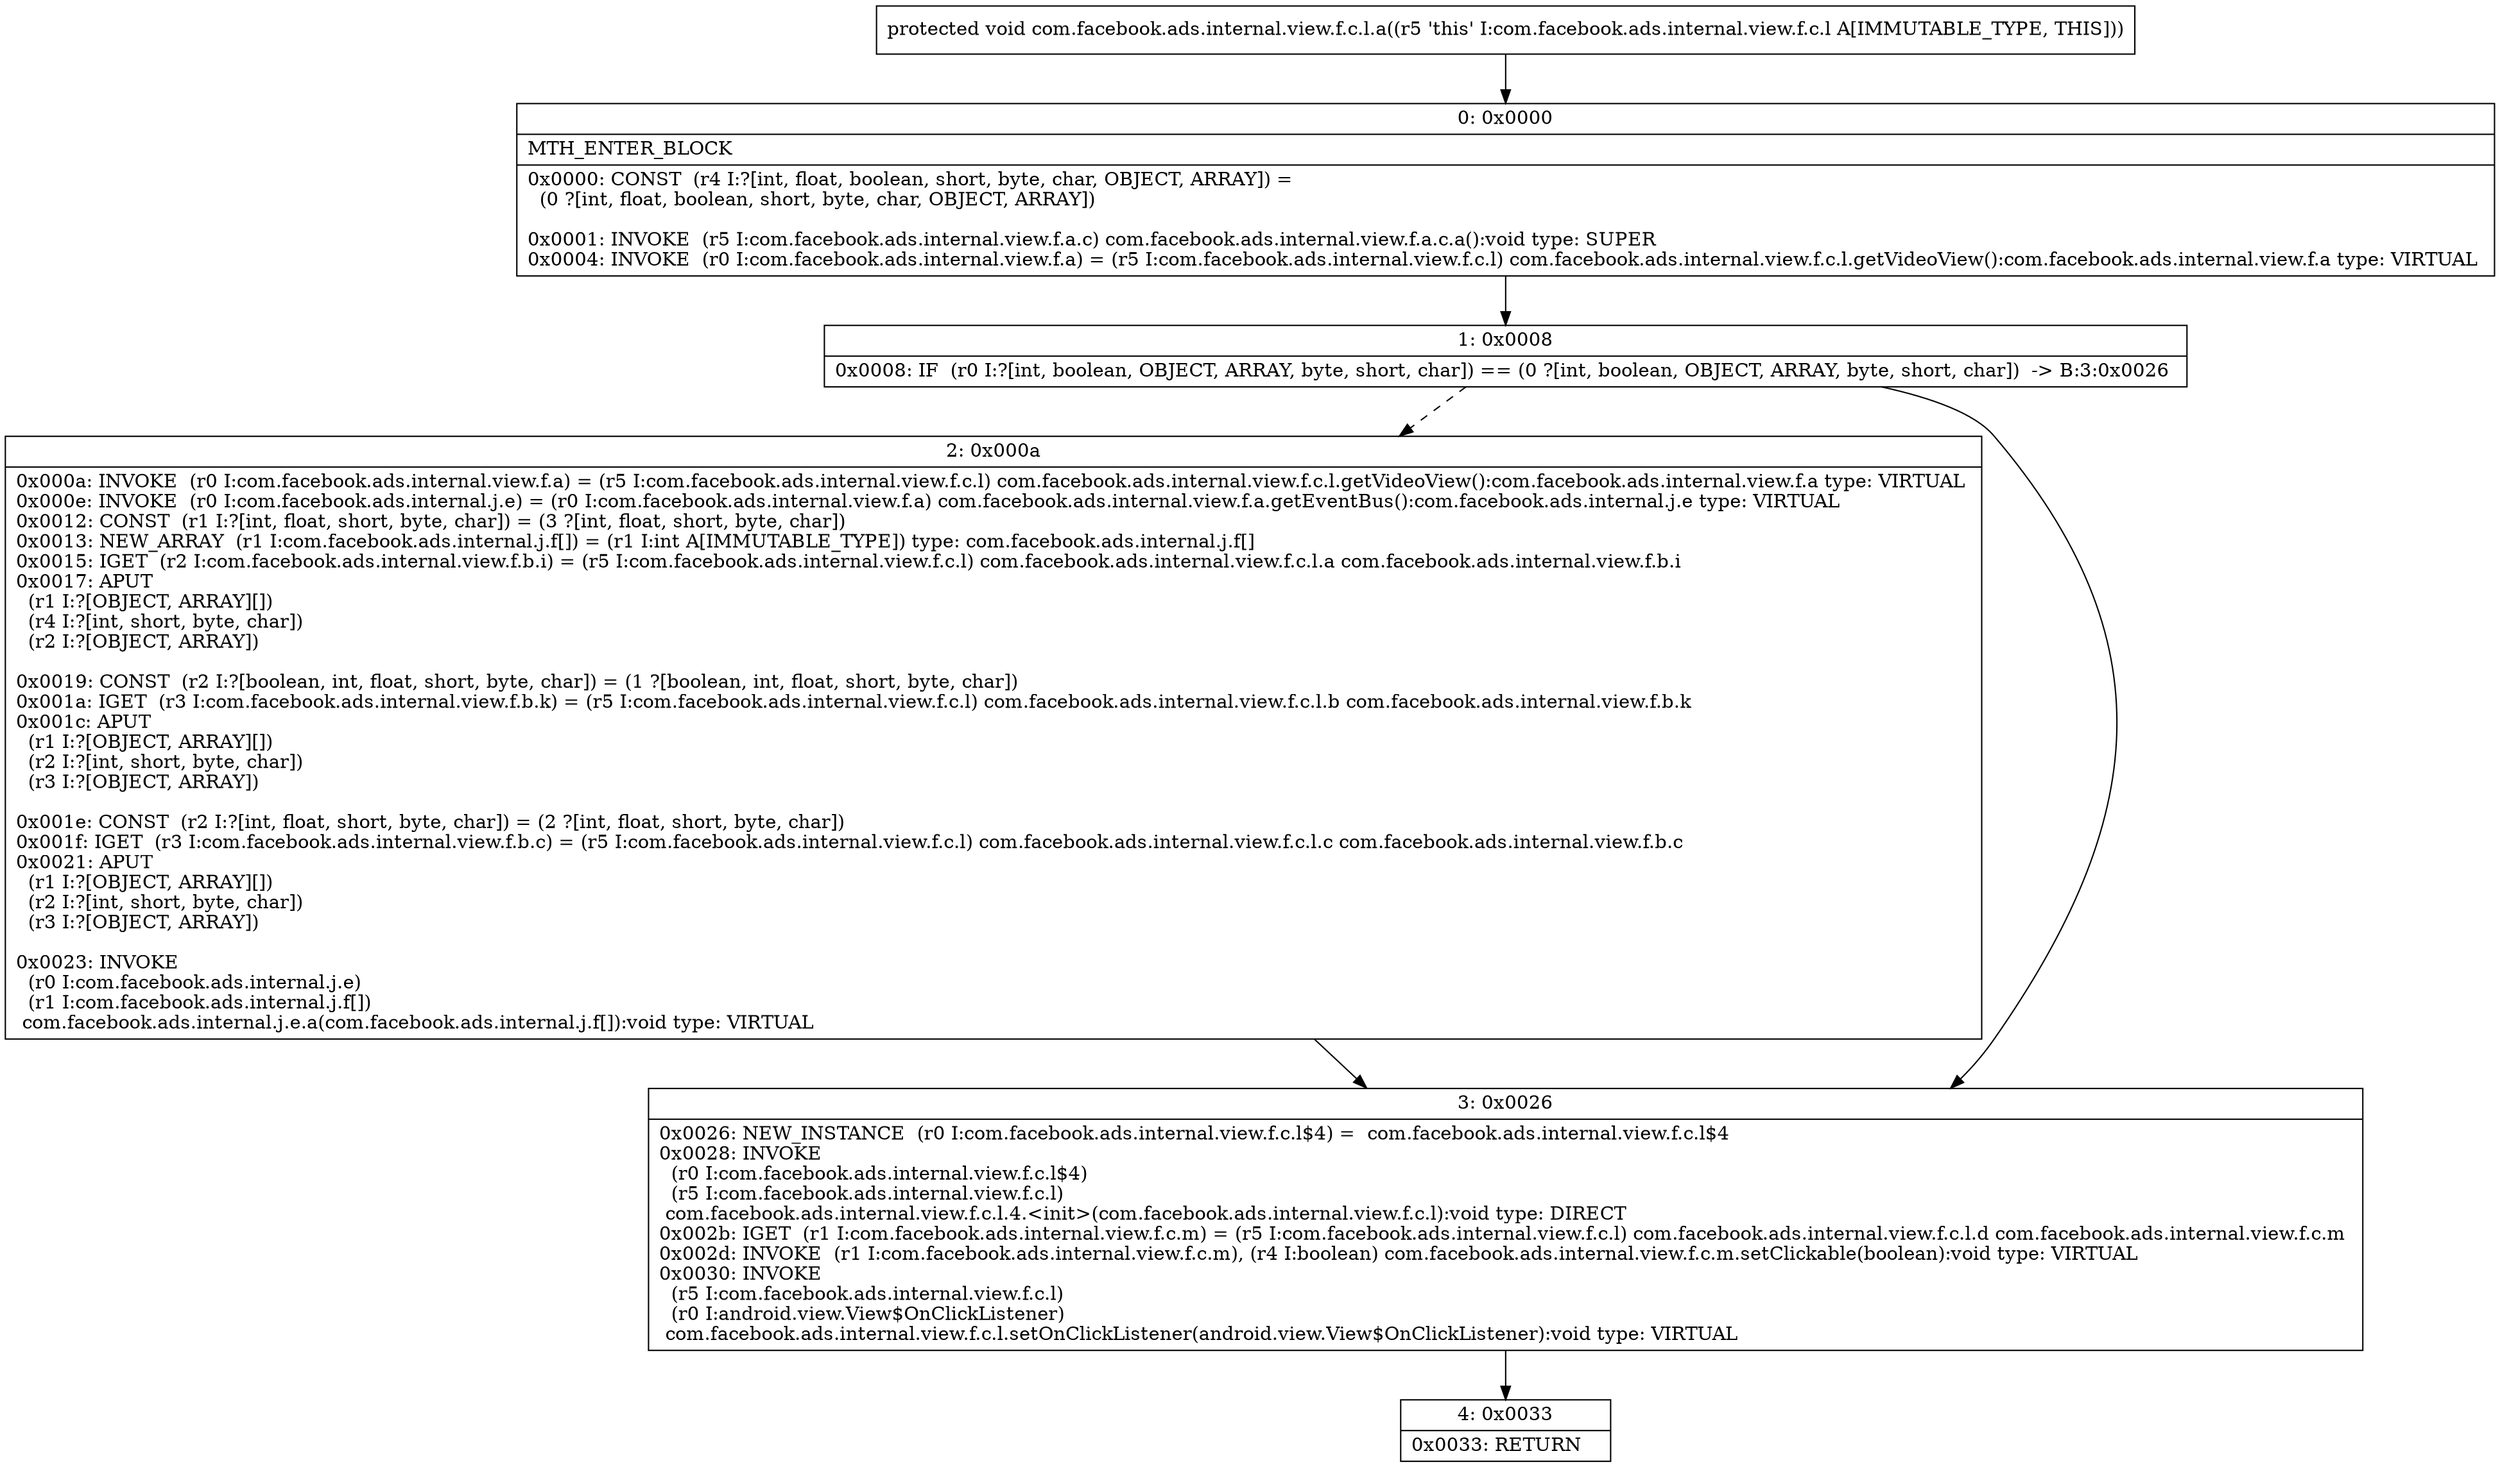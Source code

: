 digraph "CFG forcom.facebook.ads.internal.view.f.c.l.a()V" {
Node_0 [shape=record,label="{0\:\ 0x0000|MTH_ENTER_BLOCK\l|0x0000: CONST  (r4 I:?[int, float, boolean, short, byte, char, OBJECT, ARRAY]) = \l  (0 ?[int, float, boolean, short, byte, char, OBJECT, ARRAY])\l \l0x0001: INVOKE  (r5 I:com.facebook.ads.internal.view.f.a.c) com.facebook.ads.internal.view.f.a.c.a():void type: SUPER \l0x0004: INVOKE  (r0 I:com.facebook.ads.internal.view.f.a) = (r5 I:com.facebook.ads.internal.view.f.c.l) com.facebook.ads.internal.view.f.c.l.getVideoView():com.facebook.ads.internal.view.f.a type: VIRTUAL \l}"];
Node_1 [shape=record,label="{1\:\ 0x0008|0x0008: IF  (r0 I:?[int, boolean, OBJECT, ARRAY, byte, short, char]) == (0 ?[int, boolean, OBJECT, ARRAY, byte, short, char])  \-\> B:3:0x0026 \l}"];
Node_2 [shape=record,label="{2\:\ 0x000a|0x000a: INVOKE  (r0 I:com.facebook.ads.internal.view.f.a) = (r5 I:com.facebook.ads.internal.view.f.c.l) com.facebook.ads.internal.view.f.c.l.getVideoView():com.facebook.ads.internal.view.f.a type: VIRTUAL \l0x000e: INVOKE  (r0 I:com.facebook.ads.internal.j.e) = (r0 I:com.facebook.ads.internal.view.f.a) com.facebook.ads.internal.view.f.a.getEventBus():com.facebook.ads.internal.j.e type: VIRTUAL \l0x0012: CONST  (r1 I:?[int, float, short, byte, char]) = (3 ?[int, float, short, byte, char]) \l0x0013: NEW_ARRAY  (r1 I:com.facebook.ads.internal.j.f[]) = (r1 I:int A[IMMUTABLE_TYPE]) type: com.facebook.ads.internal.j.f[] \l0x0015: IGET  (r2 I:com.facebook.ads.internal.view.f.b.i) = (r5 I:com.facebook.ads.internal.view.f.c.l) com.facebook.ads.internal.view.f.c.l.a com.facebook.ads.internal.view.f.b.i \l0x0017: APUT  \l  (r1 I:?[OBJECT, ARRAY][])\l  (r4 I:?[int, short, byte, char])\l  (r2 I:?[OBJECT, ARRAY])\l \l0x0019: CONST  (r2 I:?[boolean, int, float, short, byte, char]) = (1 ?[boolean, int, float, short, byte, char]) \l0x001a: IGET  (r3 I:com.facebook.ads.internal.view.f.b.k) = (r5 I:com.facebook.ads.internal.view.f.c.l) com.facebook.ads.internal.view.f.c.l.b com.facebook.ads.internal.view.f.b.k \l0x001c: APUT  \l  (r1 I:?[OBJECT, ARRAY][])\l  (r2 I:?[int, short, byte, char])\l  (r3 I:?[OBJECT, ARRAY])\l \l0x001e: CONST  (r2 I:?[int, float, short, byte, char]) = (2 ?[int, float, short, byte, char]) \l0x001f: IGET  (r3 I:com.facebook.ads.internal.view.f.b.c) = (r5 I:com.facebook.ads.internal.view.f.c.l) com.facebook.ads.internal.view.f.c.l.c com.facebook.ads.internal.view.f.b.c \l0x0021: APUT  \l  (r1 I:?[OBJECT, ARRAY][])\l  (r2 I:?[int, short, byte, char])\l  (r3 I:?[OBJECT, ARRAY])\l \l0x0023: INVOKE  \l  (r0 I:com.facebook.ads.internal.j.e)\l  (r1 I:com.facebook.ads.internal.j.f[])\l com.facebook.ads.internal.j.e.a(com.facebook.ads.internal.j.f[]):void type: VIRTUAL \l}"];
Node_3 [shape=record,label="{3\:\ 0x0026|0x0026: NEW_INSTANCE  (r0 I:com.facebook.ads.internal.view.f.c.l$4) =  com.facebook.ads.internal.view.f.c.l$4 \l0x0028: INVOKE  \l  (r0 I:com.facebook.ads.internal.view.f.c.l$4)\l  (r5 I:com.facebook.ads.internal.view.f.c.l)\l com.facebook.ads.internal.view.f.c.l.4.\<init\>(com.facebook.ads.internal.view.f.c.l):void type: DIRECT \l0x002b: IGET  (r1 I:com.facebook.ads.internal.view.f.c.m) = (r5 I:com.facebook.ads.internal.view.f.c.l) com.facebook.ads.internal.view.f.c.l.d com.facebook.ads.internal.view.f.c.m \l0x002d: INVOKE  (r1 I:com.facebook.ads.internal.view.f.c.m), (r4 I:boolean) com.facebook.ads.internal.view.f.c.m.setClickable(boolean):void type: VIRTUAL \l0x0030: INVOKE  \l  (r5 I:com.facebook.ads.internal.view.f.c.l)\l  (r0 I:android.view.View$OnClickListener)\l com.facebook.ads.internal.view.f.c.l.setOnClickListener(android.view.View$OnClickListener):void type: VIRTUAL \l}"];
Node_4 [shape=record,label="{4\:\ 0x0033|0x0033: RETURN   \l}"];
MethodNode[shape=record,label="{protected void com.facebook.ads.internal.view.f.c.l.a((r5 'this' I:com.facebook.ads.internal.view.f.c.l A[IMMUTABLE_TYPE, THIS])) }"];
MethodNode -> Node_0;
Node_0 -> Node_1;
Node_1 -> Node_2[style=dashed];
Node_1 -> Node_3;
Node_2 -> Node_3;
Node_3 -> Node_4;
}

